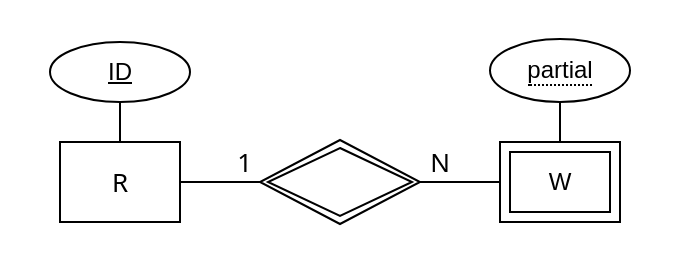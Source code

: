 <mxfile version="15.7.3" type="device"><diagram id="mmsHz0f96N0xRhlXWRxk" name="Page-1"><mxGraphModel dx="1422" dy="657" grid="1" gridSize="10" guides="1" tooltips="1" connect="1" arrows="1" fold="1" page="1" pageScale="1" pageWidth="850" pageHeight="1100" math="0" shadow="0"><root><mxCell id="0"/><mxCell id="1" parent="0"/><mxCell id="qEdGZAPbmVhA0S-P04zX-8" value="" style="rounded=0;whiteSpace=wrap;html=1;fontFamily=Noto Sans;fontSource=https%3A%2F%2Ffonts.googleapis.com%2Fcss%3Ffamily%3DNoto%2BSans;strokeColor=none;fillColor=none;" parent="1" vertex="1"><mxGeometry x="115" y="128" width="30" height="20" as="geometry"/></mxCell><mxCell id="qEdGZAPbmVhA0S-P04zX-9" value="" style="rounded=0;whiteSpace=wrap;html=1;fontFamily=Noto Sans;fontSource=https%3A%2F%2Ffonts.googleapis.com%2Fcss%3Ffamily%3DNoto%2BSans;strokeColor=none;fillColor=none;" parent="1" vertex="1"><mxGeometry x="115" y="17" width="30" height="20" as="geometry"/></mxCell><mxCell id="0v5C-1Fik6kZ3_xhqW9E-6" value="R" style="whiteSpace=wrap;html=1;align=center;fontSize=13;fontFamily=Noto Sans;fontSource=https%3A%2F%2Ffonts.googleapis.com%2Fcss%3Ffamily%3DNoto%2BSans;" parent="1" vertex="1"><mxGeometry x="100" y="88" width="60" height="40" as="geometry"/></mxCell><mxCell id="0v5C-1Fik6kZ3_xhqW9E-9" value="" style="endArrow=none;html=1;rounded=0;exitX=1;exitY=0.5;exitDx=0;exitDy=0;entryX=0;entryY=0.5;entryDx=0;entryDy=0;fontSize=13;fontFamily=Noto Sans;fontSource=https%3A%2F%2Ffonts.googleapis.com%2Fcss%3Ffamily%3DNoto%2BSans;" parent="1" source="0v5C-1Fik6kZ3_xhqW9E-6" edge="1"><mxGeometry relative="1" as="geometry"><mxPoint x="250" y="258" as="sourcePoint"/><mxPoint x="200" y="108" as="targetPoint"/></mxGeometry></mxCell><mxCell id="0v5C-1Fik6kZ3_xhqW9E-10" value="1" style="resizable=0;html=1;align=right;verticalAlign=bottom;fontSize=13;fontFamily=Noto Sans;fontSource=https%3A%2F%2Ffonts.googleapis.com%2Fcss%3Ffamily%3DNoto%2BSans;" parent="0v5C-1Fik6kZ3_xhqW9E-9" connectable="0" vertex="1"><mxGeometry x="1" relative="1" as="geometry"><mxPoint x="-4" as="offset"/></mxGeometry></mxCell><mxCell id="0v5C-1Fik6kZ3_xhqW9E-13" value="" style="endArrow=none;html=1;rounded=0;exitX=0;exitY=0.5;exitDx=0;exitDy=0;entryX=1;entryY=0.5;entryDx=0;entryDy=0;fontSize=13;fontFamily=Noto Sans;fontSource=https%3A%2F%2Ffonts.googleapis.com%2Fcss%3Ffamily%3DNoto%2BSans;" parent="1" edge="1"><mxGeometry relative="1" as="geometry"><mxPoint x="320" y="108" as="sourcePoint"/><mxPoint x="280" y="108" as="targetPoint"/></mxGeometry></mxCell><mxCell id="0v5C-1Fik6kZ3_xhqW9E-14" value="N" style="resizable=0;html=1;align=right;verticalAlign=bottom;fontSize=13;fontFamily=Noto Sans;fontSource=https%3A%2F%2Ffonts.googleapis.com%2Fcss%3Ffamily%3DNoto%2BSans;" parent="0v5C-1Fik6kZ3_xhqW9E-13" connectable="0" vertex="1"><mxGeometry x="1" relative="1" as="geometry"><mxPoint x="15" as="offset"/></mxGeometry></mxCell><mxCell id="0v5C-1Fik6kZ3_xhqW9E-16" value="" style="rounded=0;whiteSpace=wrap;html=1;fontFamily=Noto Sans;fontSource=https%3A%2F%2Ffonts.googleapis.com%2Fcss%3Ffamily%3DNoto%2BSans;strokeColor=none;fillColor=none;" parent="1" vertex="1"><mxGeometry x="70" y="98" width="30" height="20" as="geometry"/></mxCell><mxCell id="0v5C-1Fik6kZ3_xhqW9E-17" value="" style="rounded=0;whiteSpace=wrap;html=1;fontFamily=Noto Sans;fontSource=https%3A%2F%2Ffonts.googleapis.com%2Fcss%3Ffamily%3DNoto%2BSans;strokeColor=none;fillColor=none;" parent="1" vertex="1"><mxGeometry x="380" y="98" width="30" height="20" as="geometry"/></mxCell><mxCell id="8yFa-E6P_0J4UcqwQN_B-2" value="ID" style="ellipse;whiteSpace=wrap;html=1;align=center;fontStyle=4;" vertex="1" parent="1"><mxGeometry x="95" y="38" width="70" height="30" as="geometry"/></mxCell><mxCell id="8yFa-E6P_0J4UcqwQN_B-5" value="" style="endArrow=none;html=1;rounded=0;entryX=0.5;entryY=1;entryDx=0;entryDy=0;" edge="1" parent="1" source="0v5C-1Fik6kZ3_xhqW9E-6" target="8yFa-E6P_0J4UcqwQN_B-2"><mxGeometry width="50" height="50" relative="1" as="geometry"><mxPoint x="400" y="400" as="sourcePoint"/><mxPoint x="450" y="350" as="targetPoint"/></mxGeometry></mxCell><mxCell id="8yFa-E6P_0J4UcqwQN_B-7" value="" style="endArrow=none;html=1;rounded=0;entryX=0.5;entryY=1;entryDx=0;entryDy=0;exitX=0.5;exitY=0;exitDx=0;exitDy=0;" edge="1" parent="1"><mxGeometry width="50" height="50" relative="1" as="geometry"><mxPoint x="350" y="88" as="sourcePoint"/><mxPoint x="350" y="68" as="targetPoint"/></mxGeometry></mxCell><mxCell id="8yFa-E6P_0J4UcqwQN_B-8" value="&lt;span style=&quot;border-bottom: 1px dotted&quot;&gt;partial&lt;/span&gt;" style="ellipse;whiteSpace=wrap;html=1;align=center;" vertex="1" parent="1"><mxGeometry x="315" y="36.5" width="70" height="31.5" as="geometry"/></mxCell><mxCell id="8yFa-E6P_0J4UcqwQN_B-9" value="" style="shape=rhombus;double=1;perimeter=rhombusPerimeter;whiteSpace=wrap;html=1;align=center;" vertex="1" parent="1"><mxGeometry x="200" y="87" width="80" height="42" as="geometry"/></mxCell><mxCell id="8yFa-E6P_0J4UcqwQN_B-10" value="W" style="shape=ext;margin=3;double=1;whiteSpace=wrap;html=1;align=center;" vertex="1" parent="1"><mxGeometry x="320" y="88" width="60" height="40" as="geometry"/></mxCell></root></mxGraphModel></diagram></mxfile>